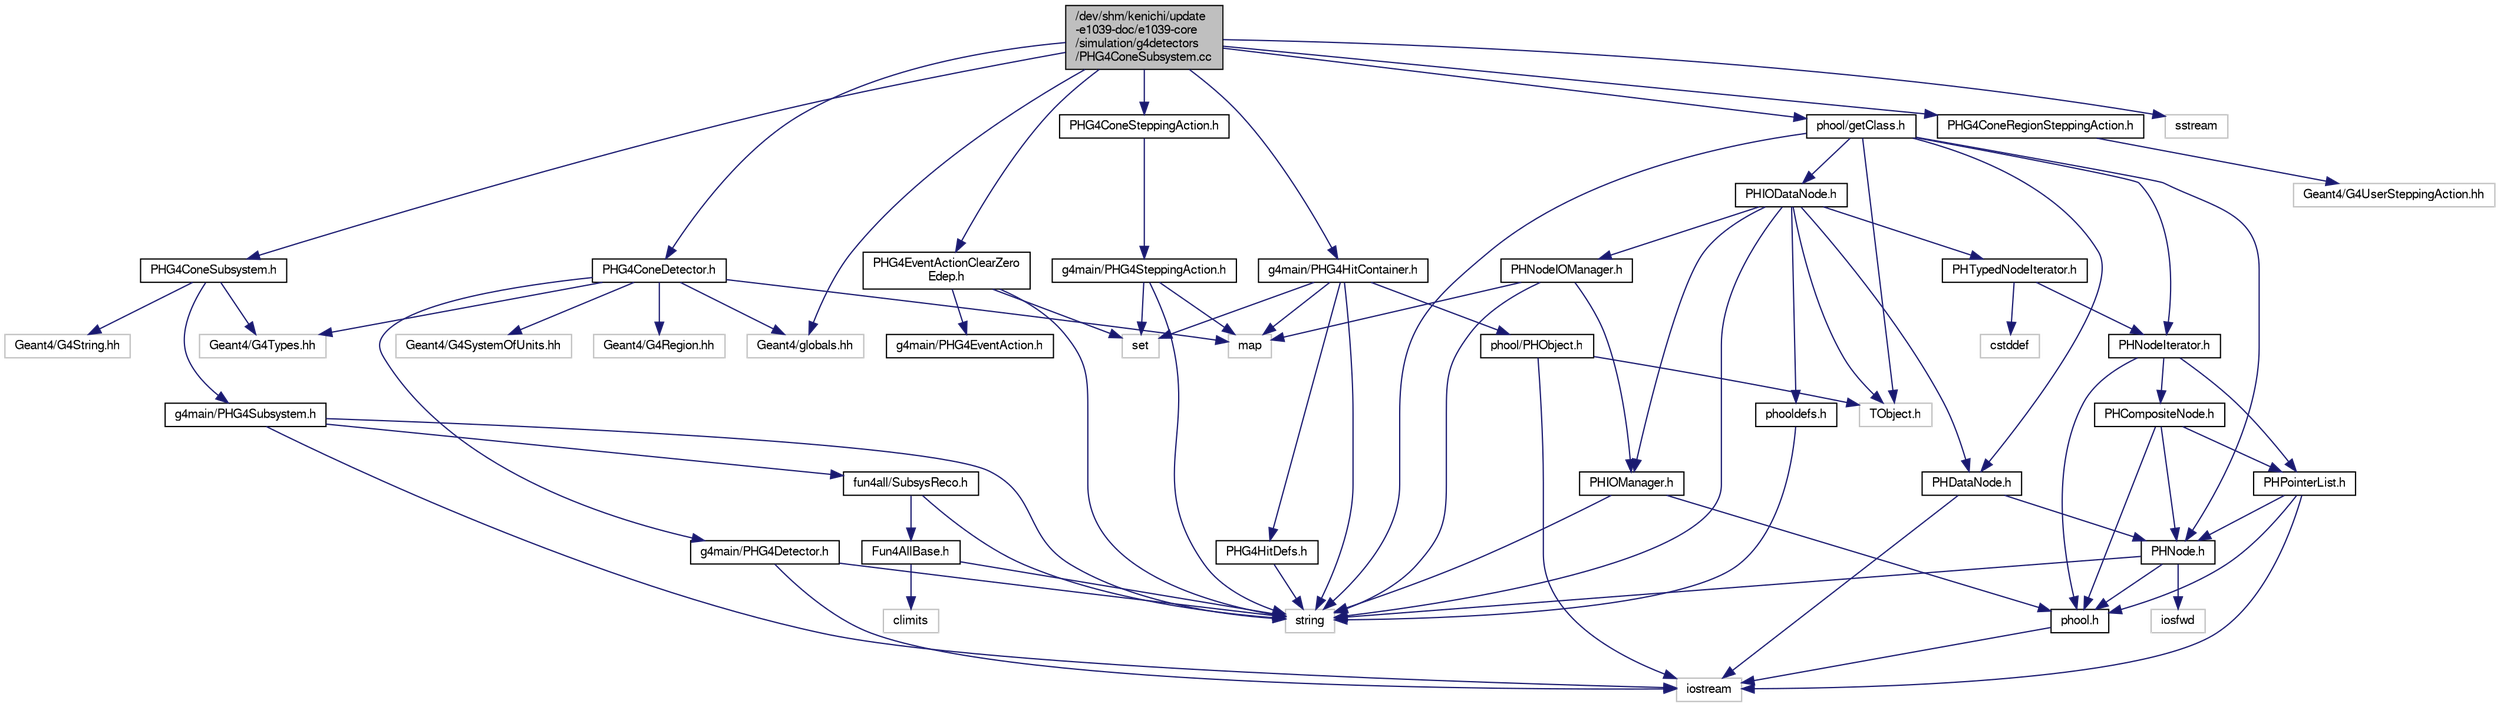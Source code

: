 digraph "/dev/shm/kenichi/update-e1039-doc/e1039-core/simulation/g4detectors/PHG4ConeSubsystem.cc"
{
  bgcolor="transparent";
  edge [fontname="FreeSans",fontsize="10",labelfontname="FreeSans",labelfontsize="10"];
  node [fontname="FreeSans",fontsize="10",shape=record];
  Node1 [label="/dev/shm/kenichi/update\l-e1039-doc/e1039-core\l/simulation/g4detectors\l/PHG4ConeSubsystem.cc",height=0.2,width=0.4,color="black", fillcolor="grey75", style="filled" fontcolor="black"];
  Node1 -> Node2 [color="midnightblue",fontsize="10",style="solid",fontname="FreeSans"];
  Node2 [label="PHG4ConeSubsystem.h",height=0.2,width=0.4,color="black",URL="$dd/dfe/PHG4ConeSubsystem_8h.html"];
  Node2 -> Node3 [color="midnightblue",fontsize="10",style="solid",fontname="FreeSans"];
  Node3 [label="g4main/PHG4Subsystem.h",height=0.2,width=0.4,color="black",URL="$df/d1c/PHG4Subsystem_8h.html"];
  Node3 -> Node4 [color="midnightblue",fontsize="10",style="solid",fontname="FreeSans"];
  Node4 [label="fun4all/SubsysReco.h",height=0.2,width=0.4,color="black",URL="$d5/dc2/SubsysReco_8h.html"];
  Node4 -> Node5 [color="midnightblue",fontsize="10",style="solid",fontname="FreeSans"];
  Node5 [label="Fun4AllBase.h",height=0.2,width=0.4,color="black",URL="$d2/de7/Fun4AllBase_8h.html"];
  Node5 -> Node6 [color="midnightblue",fontsize="10",style="solid",fontname="FreeSans"];
  Node6 [label="string",height=0.2,width=0.4,color="grey75"];
  Node5 -> Node7 [color="midnightblue",fontsize="10",style="solid",fontname="FreeSans"];
  Node7 [label="climits",height=0.2,width=0.4,color="grey75"];
  Node4 -> Node6 [color="midnightblue",fontsize="10",style="solid",fontname="FreeSans"];
  Node3 -> Node8 [color="midnightblue",fontsize="10",style="solid",fontname="FreeSans"];
  Node8 [label="iostream",height=0.2,width=0.4,color="grey75"];
  Node3 -> Node6 [color="midnightblue",fontsize="10",style="solid",fontname="FreeSans"];
  Node2 -> Node9 [color="midnightblue",fontsize="10",style="solid",fontname="FreeSans"];
  Node9 [label="Geant4/G4Types.hh",height=0.2,width=0.4,color="grey75"];
  Node2 -> Node10 [color="midnightblue",fontsize="10",style="solid",fontname="FreeSans"];
  Node10 [label="Geant4/G4String.hh",height=0.2,width=0.4,color="grey75"];
  Node1 -> Node11 [color="midnightblue",fontsize="10",style="solid",fontname="FreeSans"];
  Node11 [label="PHG4ConeDetector.h",height=0.2,width=0.4,color="black",URL="$d6/dfd/PHG4ConeDetector_8h.html"];
  Node11 -> Node12 [color="midnightblue",fontsize="10",style="solid",fontname="FreeSans"];
  Node12 [label="g4main/PHG4Detector.h",height=0.2,width=0.4,color="black",URL="$dd/dcc/PHG4Detector_8h.html"];
  Node12 -> Node8 [color="midnightblue",fontsize="10",style="solid",fontname="FreeSans"];
  Node12 -> Node6 [color="midnightblue",fontsize="10",style="solid",fontname="FreeSans"];
  Node11 -> Node13 [color="midnightblue",fontsize="10",style="solid",fontname="FreeSans"];
  Node13 [label="Geant4/globals.hh",height=0.2,width=0.4,color="grey75"];
  Node11 -> Node14 [color="midnightblue",fontsize="10",style="solid",fontname="FreeSans"];
  Node14 [label="Geant4/G4Region.hh",height=0.2,width=0.4,color="grey75"];
  Node11 -> Node15 [color="midnightblue",fontsize="10",style="solid",fontname="FreeSans"];
  Node15 [label="Geant4/G4SystemOfUnits.hh",height=0.2,width=0.4,color="grey75"];
  Node11 -> Node9 [color="midnightblue",fontsize="10",style="solid",fontname="FreeSans"];
  Node11 -> Node16 [color="midnightblue",fontsize="10",style="solid",fontname="FreeSans"];
  Node16 [label="map",height=0.2,width=0.4,color="grey75"];
  Node1 -> Node17 [color="midnightblue",fontsize="10",style="solid",fontname="FreeSans"];
  Node17 [label="PHG4EventActionClearZero\lEdep.h",height=0.2,width=0.4,color="black",URL="$df/d8f/PHG4EventActionClearZeroEdep_8h.html"];
  Node17 -> Node18 [color="midnightblue",fontsize="10",style="solid",fontname="FreeSans"];
  Node18 [label="g4main/PHG4EventAction.h",height=0.2,width=0.4,color="black",URL="$d1/db6/PHG4EventAction_8h.html"];
  Node17 -> Node6 [color="midnightblue",fontsize="10",style="solid",fontname="FreeSans"];
  Node17 -> Node19 [color="midnightblue",fontsize="10",style="solid",fontname="FreeSans"];
  Node19 [label="set",height=0.2,width=0.4,color="grey75"];
  Node1 -> Node20 [color="midnightblue",fontsize="10",style="solid",fontname="FreeSans"];
  Node20 [label="PHG4ConeRegionSteppingAction.h",height=0.2,width=0.4,color="black",URL="$da/d89/PHG4ConeRegionSteppingAction_8h.html"];
  Node20 -> Node21 [color="midnightblue",fontsize="10",style="solid",fontname="FreeSans"];
  Node21 [label="Geant4/G4UserSteppingAction.hh",height=0.2,width=0.4,color="grey75"];
  Node1 -> Node22 [color="midnightblue",fontsize="10",style="solid",fontname="FreeSans"];
  Node22 [label="PHG4ConeSteppingAction.h",height=0.2,width=0.4,color="black",URL="$dd/d39/PHG4ConeSteppingAction_8h.html"];
  Node22 -> Node23 [color="midnightblue",fontsize="10",style="solid",fontname="FreeSans"];
  Node23 [label="g4main/PHG4SteppingAction.h",height=0.2,width=0.4,color="black",URL="$d0/d55/PHG4SteppingAction_8h.html"];
  Node23 -> Node16 [color="midnightblue",fontsize="10",style="solid",fontname="FreeSans"];
  Node23 -> Node19 [color="midnightblue",fontsize="10",style="solid",fontname="FreeSans"];
  Node23 -> Node6 [color="midnightblue",fontsize="10",style="solid",fontname="FreeSans"];
  Node1 -> Node24 [color="midnightblue",fontsize="10",style="solid",fontname="FreeSans"];
  Node24 [label="g4main/PHG4HitContainer.h",height=0.2,width=0.4,color="black",URL="$d3/d08/PHG4HitContainer_8h.html"];
  Node24 -> Node25 [color="midnightblue",fontsize="10",style="solid",fontname="FreeSans"];
  Node25 [label="PHG4HitDefs.h",height=0.2,width=0.4,color="black",URL="$d2/d92/PHG4HitDefs_8h.html"];
  Node25 -> Node6 [color="midnightblue",fontsize="10",style="solid",fontname="FreeSans"];
  Node24 -> Node26 [color="midnightblue",fontsize="10",style="solid",fontname="FreeSans"];
  Node26 [label="phool/PHObject.h",height=0.2,width=0.4,color="black",URL="$df/d32/PHObject_8h.html"];
  Node26 -> Node27 [color="midnightblue",fontsize="10",style="solid",fontname="FreeSans"];
  Node27 [label="TObject.h",height=0.2,width=0.4,color="grey75"];
  Node26 -> Node8 [color="midnightblue",fontsize="10",style="solid",fontname="FreeSans"];
  Node24 -> Node16 [color="midnightblue",fontsize="10",style="solid",fontname="FreeSans"];
  Node24 -> Node19 [color="midnightblue",fontsize="10",style="solid",fontname="FreeSans"];
  Node24 -> Node6 [color="midnightblue",fontsize="10",style="solid",fontname="FreeSans"];
  Node1 -> Node28 [color="midnightblue",fontsize="10",style="solid",fontname="FreeSans"];
  Node28 [label="phool/getClass.h",height=0.2,width=0.4,color="black",URL="$dd/dd4/getClass_8h.html"];
  Node28 -> Node29 [color="midnightblue",fontsize="10",style="solid",fontname="FreeSans"];
  Node29 [label="PHNodeIterator.h",height=0.2,width=0.4,color="black",URL="$d8/dfd/PHNodeIterator_8h.html"];
  Node29 -> Node30 [color="midnightblue",fontsize="10",style="solid",fontname="FreeSans"];
  Node30 [label="phool.h",height=0.2,width=0.4,color="black",URL="$d5/d6f/phool_8h.html"];
  Node30 -> Node8 [color="midnightblue",fontsize="10",style="solid",fontname="FreeSans"];
  Node29 -> Node31 [color="midnightblue",fontsize="10",style="solid",fontname="FreeSans"];
  Node31 [label="PHCompositeNode.h",height=0.2,width=0.4,color="black",URL="$d8/d30/PHCompositeNode_8h.html"];
  Node31 -> Node30 [color="midnightblue",fontsize="10",style="solid",fontname="FreeSans"];
  Node31 -> Node32 [color="midnightblue",fontsize="10",style="solid",fontname="FreeSans"];
  Node32 [label="PHNode.h",height=0.2,width=0.4,color="black",URL="$d3/d62/PHNode_8h.html"];
  Node32 -> Node30 [color="midnightblue",fontsize="10",style="solid",fontname="FreeSans"];
  Node32 -> Node33 [color="midnightblue",fontsize="10",style="solid",fontname="FreeSans"];
  Node33 [label="iosfwd",height=0.2,width=0.4,color="grey75"];
  Node32 -> Node6 [color="midnightblue",fontsize="10",style="solid",fontname="FreeSans"];
  Node31 -> Node34 [color="midnightblue",fontsize="10",style="solid",fontname="FreeSans"];
  Node34 [label="PHPointerList.h",height=0.2,width=0.4,color="black",URL="$db/dd5/PHPointerList_8h.html"];
  Node34 -> Node30 [color="midnightblue",fontsize="10",style="solid",fontname="FreeSans"];
  Node34 -> Node32 [color="midnightblue",fontsize="10",style="solid",fontname="FreeSans"];
  Node34 -> Node8 [color="midnightblue",fontsize="10",style="solid",fontname="FreeSans"];
  Node29 -> Node34 [color="midnightblue",fontsize="10",style="solid",fontname="FreeSans"];
  Node28 -> Node35 [color="midnightblue",fontsize="10",style="solid",fontname="FreeSans"];
  Node35 [label="PHIODataNode.h",height=0.2,width=0.4,color="black",URL="$d3/d79/PHIODataNode_8h.html"];
  Node35 -> Node36 [color="midnightblue",fontsize="10",style="solid",fontname="FreeSans"];
  Node36 [label="PHDataNode.h",height=0.2,width=0.4,color="black",URL="$dd/d9b/PHDataNode_8h.html"];
  Node36 -> Node32 [color="midnightblue",fontsize="10",style="solid",fontname="FreeSans"];
  Node36 -> Node8 [color="midnightblue",fontsize="10",style="solid",fontname="FreeSans"];
  Node35 -> Node37 [color="midnightblue",fontsize="10",style="solid",fontname="FreeSans"];
  Node37 [label="PHIOManager.h",height=0.2,width=0.4,color="black",URL="$d9/d53/PHIOManager_8h.html"];
  Node37 -> Node30 [color="midnightblue",fontsize="10",style="solid",fontname="FreeSans"];
  Node37 -> Node6 [color="midnightblue",fontsize="10",style="solid",fontname="FreeSans"];
  Node35 -> Node38 [color="midnightblue",fontsize="10",style="solid",fontname="FreeSans"];
  Node38 [label="PHNodeIOManager.h",height=0.2,width=0.4,color="black",URL="$dd/de7/PHNodeIOManager_8h.html"];
  Node38 -> Node37 [color="midnightblue",fontsize="10",style="solid",fontname="FreeSans"];
  Node38 -> Node6 [color="midnightblue",fontsize="10",style="solid",fontname="FreeSans"];
  Node38 -> Node16 [color="midnightblue",fontsize="10",style="solid",fontname="FreeSans"];
  Node35 -> Node39 [color="midnightblue",fontsize="10",style="solid",fontname="FreeSans"];
  Node39 [label="PHTypedNodeIterator.h",height=0.2,width=0.4,color="black",URL="$db/d17/PHTypedNodeIterator_8h.html"];
  Node39 -> Node29 [color="midnightblue",fontsize="10",style="solid",fontname="FreeSans"];
  Node39 -> Node40 [color="midnightblue",fontsize="10",style="solid",fontname="FreeSans"];
  Node40 [label="cstddef",height=0.2,width=0.4,color="grey75"];
  Node35 -> Node41 [color="midnightblue",fontsize="10",style="solid",fontname="FreeSans"];
  Node41 [label="phooldefs.h",height=0.2,width=0.4,color="black",URL="$de/da7/phooldefs_8h.html"];
  Node41 -> Node6 [color="midnightblue",fontsize="10",style="solid",fontname="FreeSans"];
  Node35 -> Node27 [color="midnightblue",fontsize="10",style="solid",fontname="FreeSans"];
  Node35 -> Node6 [color="midnightblue",fontsize="10",style="solid",fontname="FreeSans"];
  Node28 -> Node36 [color="midnightblue",fontsize="10",style="solid",fontname="FreeSans"];
  Node28 -> Node32 [color="midnightblue",fontsize="10",style="solid",fontname="FreeSans"];
  Node28 -> Node27 [color="midnightblue",fontsize="10",style="solid",fontname="FreeSans"];
  Node28 -> Node6 [color="midnightblue",fontsize="10",style="solid",fontname="FreeSans"];
  Node1 -> Node13 [color="midnightblue",fontsize="10",style="solid",fontname="FreeSans"];
  Node1 -> Node42 [color="midnightblue",fontsize="10",style="solid",fontname="FreeSans"];
  Node42 [label="sstream",height=0.2,width=0.4,color="grey75"];
}
